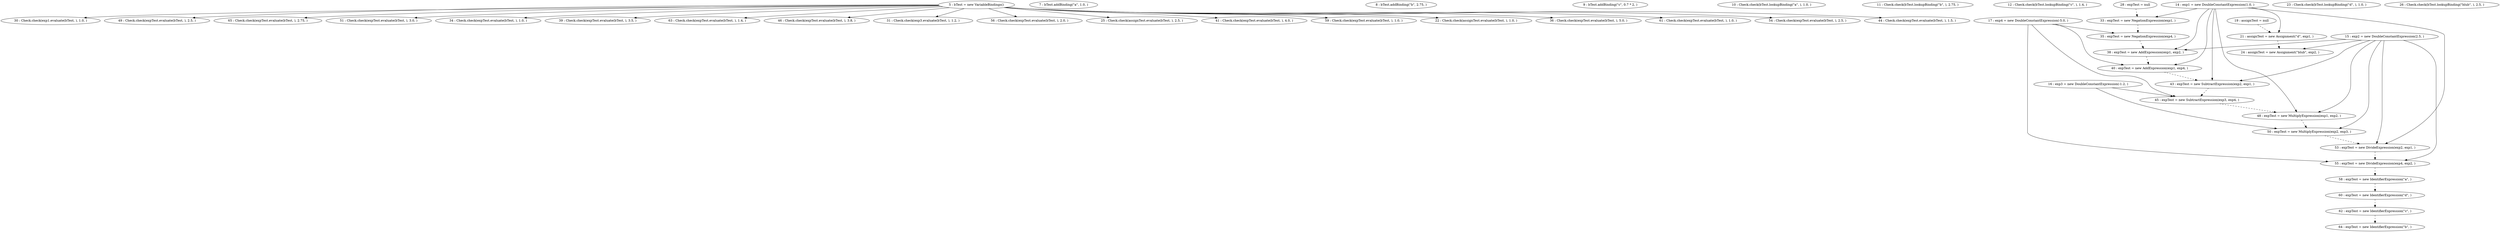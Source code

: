 digraph G {
"5 : bTest = new VariableBindings()"
"5 : bTest = new VariableBindings()" -> "30 : Check.check(exp1.evaluate(bTest, ), 1.0, )"
"5 : bTest = new VariableBindings()" -> "49 : Check.check(expTest.evaluate(bTest, ), 2.5, )"
"5 : bTest = new VariableBindings()" -> "65 : Check.check(expTest.evaluate(bTest, ), 2.75, )"
"5 : bTest = new VariableBindings()" -> "51 : Check.check(expTest.evaluate(bTest, ), 3.0, )"
"5 : bTest = new VariableBindings()" -> "34 : Check.check(expTest.evaluate(bTest, ), 1.0, )"
"5 : bTest = new VariableBindings()" -> "39 : Check.check(expTest.evaluate(bTest, ), 3.5, )"
"5 : bTest = new VariableBindings()" -> "63 : Check.check(expTest.evaluate(bTest, ), 1.4, )"
"5 : bTest = new VariableBindings()" -> "46 : Check.check(expTest.evaluate(bTest, ), 3.8, )"
"5 : bTest = new VariableBindings()" -> "31 : Check.check(exp3.evaluate(bTest, ), 1.2, )"
"5 : bTest = new VariableBindings()" -> "56 : Check.check(expTest.evaluate(bTest, ), 2.0, )"
"5 : bTest = new VariableBindings()" -> "25 : Check.check(assignTest.evaluate(bTest, ), 2.5, )"
"5 : bTest = new VariableBindings()" -> "41 : Check.check(expTest.evaluate(bTest, ), 4.0, )"
"5 : bTest = new VariableBindings()" -> "59 : Check.check(expTest.evaluate(bTest, ), 1.0, )"
"5 : bTest = new VariableBindings()" -> "22 : Check.check(assignTest.evaluate(bTest, ), 1.0, )"
"5 : bTest = new VariableBindings()" -> "36 : Check.check(expTest.evaluate(bTest, ), 5.0, )"
"5 : bTest = new VariableBindings()" -> "61 : Check.check(expTest.evaluate(bTest, ), 1.0, )"
"5 : bTest = new VariableBindings()" -> "54 : Check.check(expTest.evaluate(bTest, ), 2.5, )"
"5 : bTest = new VariableBindings()" -> "44 : Check.check(expTest.evaluate(bTest, ), 1.5, )"
"7 : bTest.addBinding(\"a\", 1.0, )"
"8 : bTest.addBinding(\"b\", 2.75, )"
"9 : bTest.addBinding(\"c\", 0.7 * 2, )"
"10 : Check.check(bTest.lookupBinding(\"a\", ), 1.0, )"
"11 : Check.check(bTest.lookupBinding(\"b\", ), 2.75, )"
"12 : Check.check(bTest.lookupBinding(\"c\", ), 1.4, )"
"14 : exp1 = new DoubleConstantExpression(1.0, )"
"14 : exp1 = new DoubleConstantExpression(1.0, )" -> "53 : expTest = new DivideExpression(exp2, exp1, )"
"14 : exp1 = new DoubleConstantExpression(1.0, )" -> "21 : assignTest = new Assignment(\"d\", exp1, )"
"14 : exp1 = new DoubleConstantExpression(1.0, )" -> "40 : expTest = new AddExpression(exp1, exp4, )"
"14 : exp1 = new DoubleConstantExpression(1.0, )" -> "33 : expTest = new NegationExpression(exp1, )"
"14 : exp1 = new DoubleConstantExpression(1.0, )" -> "38 : expTest = new AddExpression(exp1, exp2, )"
"14 : exp1 = new DoubleConstantExpression(1.0, )" -> "48 : expTest = new MultiplyExpression(exp1, exp2, )"
"14 : exp1 = new DoubleConstantExpression(1.0, )" -> "43 : expTest = new SubtractExpression(exp2, exp1, )"
"15 : exp2 = new DoubleConstantExpression(2.5, )"
"15 : exp2 = new DoubleConstantExpression(2.5, )" -> "24 : assignTest = new Assignment(\"blub\", exp2, )"
"15 : exp2 = new DoubleConstantExpression(2.5, )" -> "53 : expTest = new DivideExpression(exp2, exp1, )"
"15 : exp2 = new DoubleConstantExpression(2.5, )" -> "50 : expTest = new MultiplyExpression(exp2, exp3, )"
"15 : exp2 = new DoubleConstantExpression(2.5, )" -> "38 : expTest = new AddExpression(exp1, exp2, )"
"15 : exp2 = new DoubleConstantExpression(2.5, )" -> "48 : expTest = new MultiplyExpression(exp1, exp2, )"
"15 : exp2 = new DoubleConstantExpression(2.5, )" -> "43 : expTest = new SubtractExpression(exp2, exp1, )"
"15 : exp2 = new DoubleConstantExpression(2.5, )" -> "55 : expTest = new DivideExpression(exp4, exp2, )"
"16 : exp3 = new DoubleConstantExpression(-1.2, )"
"16 : exp3 = new DoubleConstantExpression(-1.2, )" -> "50 : expTest = new MultiplyExpression(exp2, exp3, )"
"16 : exp3 = new DoubleConstantExpression(-1.2, )" -> "45 : expTest = new SubtractExpression(exp3, exp4, )"
"17 : exp4 = new DoubleConstantExpression(-5.0, )"
"17 : exp4 = new DoubleConstantExpression(-5.0, )" -> "35 : expTest = new NegationExpression(exp4, )"
"17 : exp4 = new DoubleConstantExpression(-5.0, )" -> "40 : expTest = new AddExpression(exp1, exp4, )"
"17 : exp4 = new DoubleConstantExpression(-5.0, )" -> "45 : expTest = new SubtractExpression(exp3, exp4, )"
"17 : exp4 = new DoubleConstantExpression(-5.0, )" -> "55 : expTest = new DivideExpression(exp4, exp2, )"
"19 : assignTest = null"
"19 : assignTest = null" -> "21 : assignTest = new Assignment(\"d\", exp1, )" [style=dashed]
"21 : assignTest = new Assignment(\"d\", exp1, )"
"21 : assignTest = new Assignment(\"d\", exp1, )" -> "24 : assignTest = new Assignment(\"blub\", exp2, )" [style=dashed]
"22 : Check.check(assignTest.evaluate(bTest, ), 1.0, )"
"23 : Check.check(bTest.lookupBinding(\"d\", ), 1.0, )"
"24 : assignTest = new Assignment(\"blub\", exp2, )"
"25 : Check.check(assignTest.evaluate(bTest, ), 2.5, )"
"26 : Check.check(bTest.lookupBinding(\"blub\", ), 2.5, )"
"28 : expTest = null"
"28 : expTest = null" -> "33 : expTest = new NegationExpression(exp1, )" [style=dashed]
"30 : Check.check(exp1.evaluate(bTest, ), 1.0, )"
"31 : Check.check(exp3.evaluate(bTest, ), 1.2, )"
"33 : expTest = new NegationExpression(exp1, )"
"33 : expTest = new NegationExpression(exp1, )" -> "35 : expTest = new NegationExpression(exp4, )" [style=dashed]
"34 : Check.check(expTest.evaluate(bTest, ), 1.0, )"
"35 : expTest = new NegationExpression(exp4, )"
"35 : expTest = new NegationExpression(exp4, )" -> "38 : expTest = new AddExpression(exp1, exp2, )" [style=dashed]
"36 : Check.check(expTest.evaluate(bTest, ), 5.0, )"
"38 : expTest = new AddExpression(exp1, exp2, )"
"38 : expTest = new AddExpression(exp1, exp2, )" -> "40 : expTest = new AddExpression(exp1, exp4, )" [style=dashed]
"39 : Check.check(expTest.evaluate(bTest, ), 3.5, )"
"40 : expTest = new AddExpression(exp1, exp4, )"
"40 : expTest = new AddExpression(exp1, exp4, )" -> "43 : expTest = new SubtractExpression(exp2, exp1, )" [style=dashed]
"41 : Check.check(expTest.evaluate(bTest, ), 4.0, )"
"43 : expTest = new SubtractExpression(exp2, exp1, )"
"43 : expTest = new SubtractExpression(exp2, exp1, )" -> "45 : expTest = new SubtractExpression(exp3, exp4, )" [style=dashed]
"44 : Check.check(expTest.evaluate(bTest, ), 1.5, )"
"45 : expTest = new SubtractExpression(exp3, exp4, )"
"45 : expTest = new SubtractExpression(exp3, exp4, )" -> "48 : expTest = new MultiplyExpression(exp1, exp2, )" [style=dashed]
"46 : Check.check(expTest.evaluate(bTest, ), 3.8, )"
"48 : expTest = new MultiplyExpression(exp1, exp2, )"
"48 : expTest = new MultiplyExpression(exp1, exp2, )" -> "50 : expTest = new MultiplyExpression(exp2, exp3, )" [style=dashed]
"49 : Check.check(expTest.evaluate(bTest, ), 2.5, )"
"50 : expTest = new MultiplyExpression(exp2, exp3, )"
"50 : expTest = new MultiplyExpression(exp2, exp3, )" -> "53 : expTest = new DivideExpression(exp2, exp1, )" [style=dashed]
"51 : Check.check(expTest.evaluate(bTest, ), 3.0, )"
"53 : expTest = new DivideExpression(exp2, exp1, )"
"53 : expTest = new DivideExpression(exp2, exp1, )" -> "55 : expTest = new DivideExpression(exp4, exp2, )" [style=dashed]
"54 : Check.check(expTest.evaluate(bTest, ), 2.5, )"
"55 : expTest = new DivideExpression(exp4, exp2, )"
"55 : expTest = new DivideExpression(exp4, exp2, )" -> "58 : expTest = new IdentifierExpression(\"a\", )" [style=dashed]
"56 : Check.check(expTest.evaluate(bTest, ), 2.0, )"
"58 : expTest = new IdentifierExpression(\"a\", )"
"58 : expTest = new IdentifierExpression(\"a\", )" -> "60 : expTest = new IdentifierExpression(\"d\", )" [style=dashed]
"59 : Check.check(expTest.evaluate(bTest, ), 1.0, )"
"60 : expTest = new IdentifierExpression(\"d\", )"
"60 : expTest = new IdentifierExpression(\"d\", )" -> "62 : expTest = new IdentifierExpression(\"c\", )" [style=dashed]
"61 : Check.check(expTest.evaluate(bTest, ), 1.0, )"
"62 : expTest = new IdentifierExpression(\"c\", )"
"62 : expTest = new IdentifierExpression(\"c\", )" -> "64 : expTest = new IdentifierExpression(\"b\", )" [style=dashed]
"63 : Check.check(expTest.evaluate(bTest, ), 1.4, )"
"64 : expTest = new IdentifierExpression(\"b\", )"
"65 : Check.check(expTest.evaluate(bTest, ), 2.75, )"
}